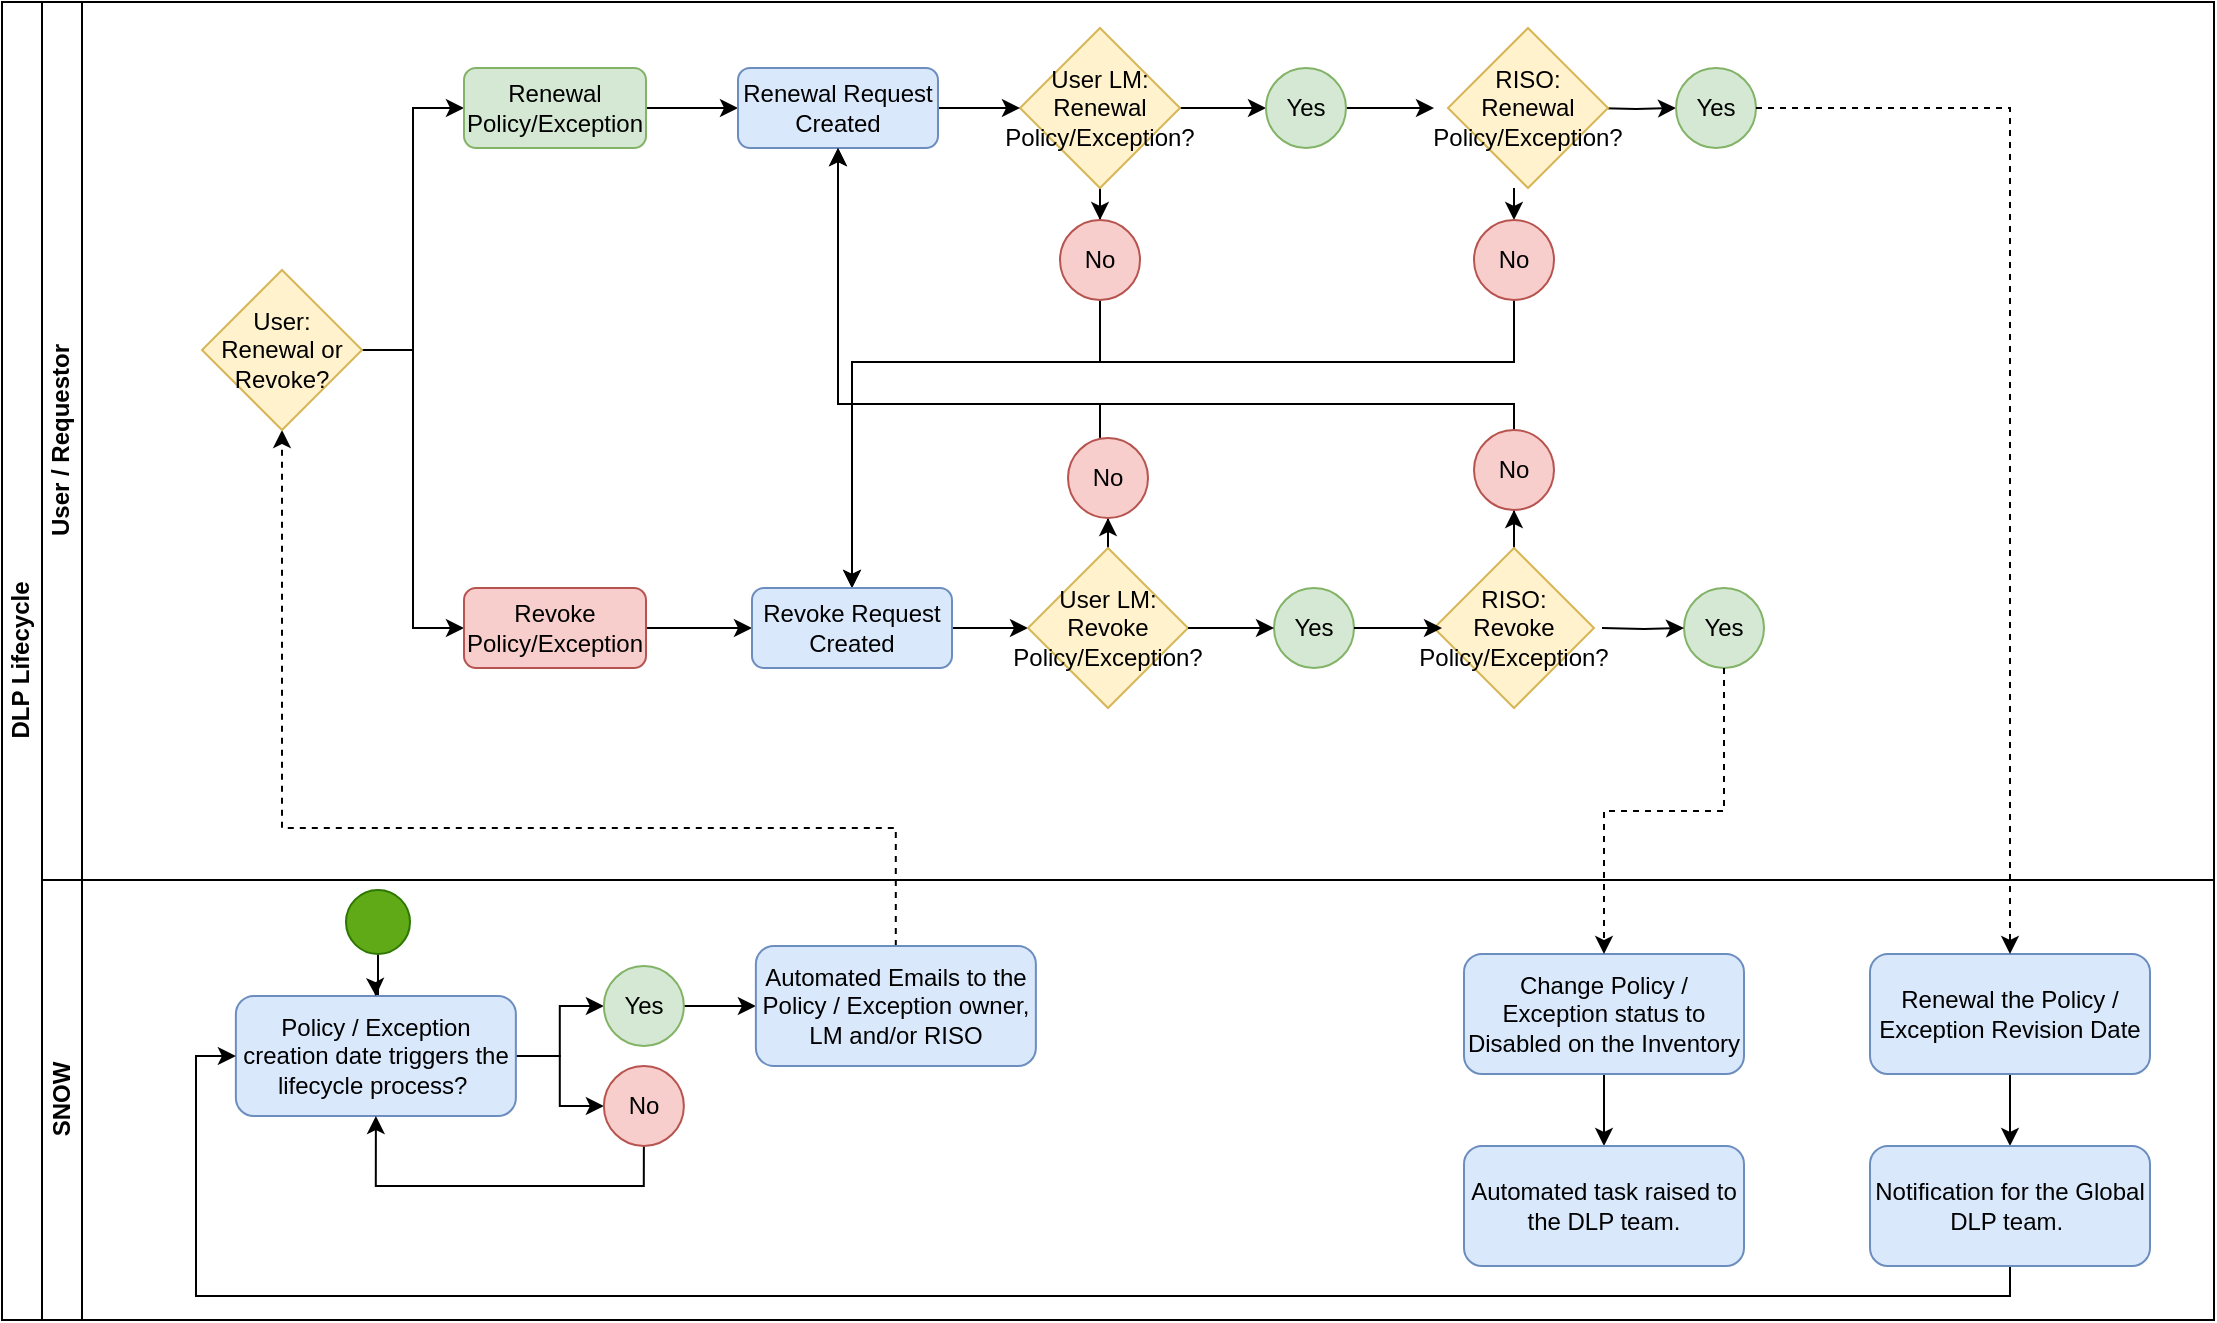 <mxfile version="14.4.9" type="github">
  <diagram id="prtHgNgQTEPvFCAcTncT" name="Page-1">
    <mxGraphModel dx="1240" dy="657" grid="0" gridSize="10" guides="1" tooltips="1" connect="1" arrows="1" fold="1" page="0" pageScale="1" pageWidth="827" pageHeight="1169" background="#ffffff" math="0" shadow="0">
      <root>
        <mxCell id="0" />
        <mxCell id="1" parent="0" />
        <mxCell id="dNxyNK7c78bLwvsdeMH5-19" value="DLP Lifecycle" style="swimlane;html=1;childLayout=stackLayout;resizeParent=1;resizeParentMax=0;horizontal=0;startSize=20;horizontalStack=0;" parent="1" vertex="1">
          <mxGeometry x="107" y="119" width="1106" height="659" as="geometry" />
        </mxCell>
        <mxCell id="C3P9gMJUHR_SiDvHQ9y6-13" style="edgeStyle=orthogonalEdgeStyle;rounded=0;orthogonalLoop=1;jettySize=auto;html=1;entryX=0.5;entryY=1;entryDx=0;entryDy=0;dashed=1;" parent="dNxyNK7c78bLwvsdeMH5-19" source="C3P9gMJUHR_SiDvHQ9y6-10" target="C3P9gMJUHR_SiDvHQ9y6-12" edge="1">
          <mxGeometry relative="1" as="geometry">
            <Array as="points">
              <mxPoint x="447" y="413" />
              <mxPoint x="140" y="413" />
            </Array>
          </mxGeometry>
        </mxCell>
        <mxCell id="dNxyNK7c78bLwvsdeMH5-20" value="User / Requestor" style="swimlane;html=1;startSize=20;horizontal=0;" parent="dNxyNK7c78bLwvsdeMH5-19" vertex="1">
          <mxGeometry x="20" width="1086" height="439" as="geometry" />
        </mxCell>
        <mxCell id="qJOnHF-9vZy9I7U5SdcD-5" style="edgeStyle=orthogonalEdgeStyle;rounded=0;orthogonalLoop=1;jettySize=auto;html=1;entryX=0;entryY=0.5;entryDx=0;entryDy=0;" edge="1" parent="dNxyNK7c78bLwvsdeMH5-20" source="C3P9gMJUHR_SiDvHQ9y6-12" target="qJOnHF-9vZy9I7U5SdcD-1">
          <mxGeometry relative="1" as="geometry" />
        </mxCell>
        <mxCell id="qJOnHF-9vZy9I7U5SdcD-6" style="edgeStyle=orthogonalEdgeStyle;rounded=0;orthogonalLoop=1;jettySize=auto;html=1;entryX=0;entryY=0.5;entryDx=0;entryDy=0;" edge="1" parent="dNxyNK7c78bLwvsdeMH5-20" source="C3P9gMJUHR_SiDvHQ9y6-12" target="qJOnHF-9vZy9I7U5SdcD-3">
          <mxGeometry relative="1" as="geometry" />
        </mxCell>
        <mxCell id="C3P9gMJUHR_SiDvHQ9y6-12" value="User:&lt;br&gt;Renewal or Revoke?" style="rhombus;whiteSpace=wrap;html=1;fillColor=#fff2cc;strokeColor=#d6b656;" parent="dNxyNK7c78bLwvsdeMH5-20" vertex="1">
          <mxGeometry x="80" y="134" width="80" height="80" as="geometry" />
        </mxCell>
        <mxCell id="q47l3kpyKm3Iv4M2ELsL-10" style="edgeStyle=orthogonalEdgeStyle;rounded=0;orthogonalLoop=1;jettySize=auto;html=1;entryX=0;entryY=0.5;entryDx=0;entryDy=0;" parent="dNxyNK7c78bLwvsdeMH5-20" source="q47l3kpyKm3Iv4M2ELsL-6" target="q47l3kpyKm3Iv4M2ELsL-9" edge="1">
          <mxGeometry relative="1" as="geometry" />
        </mxCell>
        <mxCell id="OVxk2ZHWJLEvhyBlayd_-89" style="edgeStyle=orthogonalEdgeStyle;rounded=0;orthogonalLoop=1;jettySize=auto;html=1;entryX=0.5;entryY=0;entryDx=0;entryDy=0;" parent="dNxyNK7c78bLwvsdeMH5-20" source="q47l3kpyKm3Iv4M2ELsL-6" target="OVxk2ZHWJLEvhyBlayd_-88" edge="1">
          <mxGeometry relative="1" as="geometry" />
        </mxCell>
        <mxCell id="q47l3kpyKm3Iv4M2ELsL-6" value="User LM:&lt;br&gt;Renewal Policy/Exception?" style="rhombus;whiteSpace=wrap;html=1;fillColor=#fff2cc;strokeColor=#d6b656;" parent="dNxyNK7c78bLwvsdeMH5-20" vertex="1">
          <mxGeometry x="489" y="13" width="80" height="80" as="geometry" />
        </mxCell>
        <mxCell id="OVxk2ZHWJLEvhyBlayd_-34" style="edgeStyle=orthogonalEdgeStyle;rounded=0;orthogonalLoop=1;jettySize=auto;html=1;entryX=0;entryY=0.5;entryDx=0;entryDy=0;" parent="dNxyNK7c78bLwvsdeMH5-20" source="q47l3kpyKm3Iv4M2ELsL-9" edge="1">
          <mxGeometry relative="1" as="geometry">
            <mxPoint x="696" y="53" as="targetPoint" />
          </mxGeometry>
        </mxCell>
        <mxCell id="q47l3kpyKm3Iv4M2ELsL-9" value="Yes" style="ellipse;whiteSpace=wrap;html=1;aspect=fixed;fillColor=#d5e8d4;strokeColor=#82b366;" parent="dNxyNK7c78bLwvsdeMH5-20" vertex="1">
          <mxGeometry x="612" y="33" width="40" height="40" as="geometry" />
        </mxCell>
        <mxCell id="OVxk2ZHWJLEvhyBlayd_-36" style="edgeStyle=orthogonalEdgeStyle;rounded=0;orthogonalLoop=1;jettySize=auto;html=1;entryX=0;entryY=0.5;entryDx=0;entryDy=0;" parent="dNxyNK7c78bLwvsdeMH5-20" target="OVxk2ZHWJLEvhyBlayd_-35" edge="1">
          <mxGeometry relative="1" as="geometry">
            <mxPoint x="776" y="53" as="sourcePoint" />
          </mxGeometry>
        </mxCell>
        <mxCell id="OVxk2ZHWJLEvhyBlayd_-90" style="edgeStyle=orthogonalEdgeStyle;rounded=0;orthogonalLoop=1;jettySize=auto;html=1;entryX=0.5;entryY=0;entryDx=0;entryDy=0;" parent="dNxyNK7c78bLwvsdeMH5-20" target="OVxk2ZHWJLEvhyBlayd_-63" edge="1">
          <mxGeometry relative="1" as="geometry">
            <mxPoint x="736" y="93" as="sourcePoint" />
          </mxGeometry>
        </mxCell>
        <mxCell id="OVxk2ZHWJLEvhyBlayd_-33" value="RISO:&lt;br&gt;Renewal Policy/Exception?" style="rhombus;whiteSpace=wrap;html=1;fillColor=#fff2cc;strokeColor=#d6b656;" parent="dNxyNK7c78bLwvsdeMH5-20" vertex="1">
          <mxGeometry x="703" y="13" width="80" height="80" as="geometry" />
        </mxCell>
        <mxCell id="OVxk2ZHWJLEvhyBlayd_-35" value="Yes" style="ellipse;whiteSpace=wrap;html=1;aspect=fixed;fillColor=#d5e8d4;strokeColor=#82b366;" parent="dNxyNK7c78bLwvsdeMH5-20" vertex="1">
          <mxGeometry x="817" y="33" width="40" height="40" as="geometry" />
        </mxCell>
        <mxCell id="qJOnHF-9vZy9I7U5SdcD-35" style="edgeStyle=orthogonalEdgeStyle;rounded=0;orthogonalLoop=1;jettySize=auto;html=1;entryX=0.5;entryY=0;entryDx=0;entryDy=0;" edge="1" parent="dNxyNK7c78bLwvsdeMH5-20" source="OVxk2ZHWJLEvhyBlayd_-63" target="qJOnHF-9vZy9I7U5SdcD-12">
          <mxGeometry relative="1" as="geometry">
            <Array as="points">
              <mxPoint x="736" y="180" />
              <mxPoint x="405" y="180" />
            </Array>
          </mxGeometry>
        </mxCell>
        <mxCell id="OVxk2ZHWJLEvhyBlayd_-63" value="No" style="ellipse;whiteSpace=wrap;html=1;aspect=fixed;fillColor=#f8cecc;strokeColor=#b85450;" parent="dNxyNK7c78bLwvsdeMH5-20" vertex="1">
          <mxGeometry x="716" y="109" width="40" height="40" as="geometry" />
        </mxCell>
        <mxCell id="qJOnHF-9vZy9I7U5SdcD-34" style="edgeStyle=orthogonalEdgeStyle;rounded=0;orthogonalLoop=1;jettySize=auto;html=1;entryX=0.5;entryY=0;entryDx=0;entryDy=0;" edge="1" parent="dNxyNK7c78bLwvsdeMH5-20" source="OVxk2ZHWJLEvhyBlayd_-88" target="qJOnHF-9vZy9I7U5SdcD-12">
          <mxGeometry relative="1" as="geometry">
            <Array as="points">
              <mxPoint x="529" y="180" />
              <mxPoint x="405" y="180" />
              <mxPoint x="405" y="293" />
            </Array>
          </mxGeometry>
        </mxCell>
        <mxCell id="OVxk2ZHWJLEvhyBlayd_-88" value="No" style="ellipse;whiteSpace=wrap;html=1;aspect=fixed;fillColor=#f8cecc;strokeColor=#b85450;" parent="dNxyNK7c78bLwvsdeMH5-20" vertex="1">
          <mxGeometry x="509" y="109" width="40" height="40" as="geometry" />
        </mxCell>
        <mxCell id="qJOnHF-9vZy9I7U5SdcD-8" style="edgeStyle=orthogonalEdgeStyle;rounded=0;orthogonalLoop=1;jettySize=auto;html=1;entryX=0;entryY=0.5;entryDx=0;entryDy=0;" edge="1" parent="dNxyNK7c78bLwvsdeMH5-20" source="qJOnHF-9vZy9I7U5SdcD-1" target="qJOnHF-9vZy9I7U5SdcD-7">
          <mxGeometry relative="1" as="geometry" />
        </mxCell>
        <mxCell id="qJOnHF-9vZy9I7U5SdcD-1" value="Renewal Policy/Exception" style="rounded=1;whiteSpace=wrap;html=1;fillColor=#d5e8d4;strokeColor=#82b366;" vertex="1" parent="dNxyNK7c78bLwvsdeMH5-20">
          <mxGeometry x="211" y="33" width="91" height="40" as="geometry" />
        </mxCell>
        <mxCell id="qJOnHF-9vZy9I7U5SdcD-14" style="edgeStyle=orthogonalEdgeStyle;rounded=0;orthogonalLoop=1;jettySize=auto;html=1;entryX=0;entryY=0.5;entryDx=0;entryDy=0;" edge="1" parent="dNxyNK7c78bLwvsdeMH5-20" source="qJOnHF-9vZy9I7U5SdcD-3" target="qJOnHF-9vZy9I7U5SdcD-12">
          <mxGeometry relative="1" as="geometry" />
        </mxCell>
        <mxCell id="qJOnHF-9vZy9I7U5SdcD-3" value="Revoke Policy/Exception" style="rounded=1;whiteSpace=wrap;html=1;fillColor=#f8cecc;strokeColor=#b85450;" vertex="1" parent="dNxyNK7c78bLwvsdeMH5-20">
          <mxGeometry x="211" y="293" width="91" height="40" as="geometry" />
        </mxCell>
        <mxCell id="qJOnHF-9vZy9I7U5SdcD-15" style="edgeStyle=orthogonalEdgeStyle;rounded=0;orthogonalLoop=1;jettySize=auto;html=1;" edge="1" parent="dNxyNK7c78bLwvsdeMH5-20" source="qJOnHF-9vZy9I7U5SdcD-7" target="q47l3kpyKm3Iv4M2ELsL-6">
          <mxGeometry relative="1" as="geometry" />
        </mxCell>
        <mxCell id="qJOnHF-9vZy9I7U5SdcD-7" value="Renewal Request Created" style="rounded=1;whiteSpace=wrap;html=1;fillColor=#dae8fc;strokeColor=#6c8ebf;" vertex="1" parent="dNxyNK7c78bLwvsdeMH5-20">
          <mxGeometry x="348" y="33" width="100" height="40" as="geometry" />
        </mxCell>
        <mxCell id="qJOnHF-9vZy9I7U5SdcD-29" style="edgeStyle=orthogonalEdgeStyle;rounded=0;orthogonalLoop=1;jettySize=auto;html=1;" edge="1" parent="dNxyNK7c78bLwvsdeMH5-20" source="qJOnHF-9vZy9I7U5SdcD-12" target="qJOnHF-9vZy9I7U5SdcD-20">
          <mxGeometry relative="1" as="geometry" />
        </mxCell>
        <mxCell id="qJOnHF-9vZy9I7U5SdcD-12" value="Revoke Request Created" style="rounded=1;whiteSpace=wrap;html=1;fillColor=#dae8fc;strokeColor=#6c8ebf;" vertex="1" parent="dNxyNK7c78bLwvsdeMH5-20">
          <mxGeometry x="355" y="293" width="100" height="40" as="geometry" />
        </mxCell>
        <mxCell id="qJOnHF-9vZy9I7U5SdcD-30" style="edgeStyle=orthogonalEdgeStyle;rounded=0;orthogonalLoop=1;jettySize=auto;html=1;entryX=0.5;entryY=1;entryDx=0;entryDy=0;" edge="1" parent="dNxyNK7c78bLwvsdeMH5-20" source="qJOnHF-9vZy9I7U5SdcD-20" target="qJOnHF-9vZy9I7U5SdcD-28">
          <mxGeometry relative="1" as="geometry" />
        </mxCell>
        <mxCell id="qJOnHF-9vZy9I7U5SdcD-20" value="User LM:&lt;br&gt;Revoke Policy/Exception?" style="rhombus;whiteSpace=wrap;html=1;fillColor=#fff2cc;strokeColor=#d6b656;" vertex="1" parent="dNxyNK7c78bLwvsdeMH5-20">
          <mxGeometry x="493" y="273" width="80" height="80" as="geometry" />
        </mxCell>
        <mxCell id="qJOnHF-9vZy9I7U5SdcD-22" value="Yes" style="ellipse;whiteSpace=wrap;html=1;aspect=fixed;fillColor=#d5e8d4;strokeColor=#82b366;" vertex="1" parent="dNxyNK7c78bLwvsdeMH5-20">
          <mxGeometry x="616" y="293" width="40" height="40" as="geometry" />
        </mxCell>
        <mxCell id="qJOnHF-9vZy9I7U5SdcD-18" style="edgeStyle=orthogonalEdgeStyle;rounded=0;orthogonalLoop=1;jettySize=auto;html=1;entryX=0;entryY=0.5;entryDx=0;entryDy=0;" edge="1" parent="dNxyNK7c78bLwvsdeMH5-20" source="qJOnHF-9vZy9I7U5SdcD-20" target="qJOnHF-9vZy9I7U5SdcD-22">
          <mxGeometry relative="1" as="geometry" />
        </mxCell>
        <mxCell id="qJOnHF-9vZy9I7U5SdcD-31" style="edgeStyle=orthogonalEdgeStyle;rounded=0;orthogonalLoop=1;jettySize=auto;html=1;entryX=0.5;entryY=1;entryDx=0;entryDy=0;" edge="1" parent="dNxyNK7c78bLwvsdeMH5-20" source="qJOnHF-9vZy9I7U5SdcD-25" target="qJOnHF-9vZy9I7U5SdcD-27">
          <mxGeometry relative="1" as="geometry" />
        </mxCell>
        <mxCell id="qJOnHF-9vZy9I7U5SdcD-25" value="RISO:&lt;br&gt;Revoke Policy/Exception?" style="rhombus;whiteSpace=wrap;html=1;fillColor=#fff2cc;strokeColor=#d6b656;" vertex="1" parent="dNxyNK7c78bLwvsdeMH5-20">
          <mxGeometry x="696" y="273" width="80" height="80" as="geometry" />
        </mxCell>
        <mxCell id="qJOnHF-9vZy9I7U5SdcD-21" style="edgeStyle=orthogonalEdgeStyle;rounded=0;orthogonalLoop=1;jettySize=auto;html=1;entryX=0;entryY=0.5;entryDx=0;entryDy=0;" edge="1" parent="dNxyNK7c78bLwvsdeMH5-20" source="qJOnHF-9vZy9I7U5SdcD-22">
          <mxGeometry relative="1" as="geometry">
            <mxPoint x="700" y="313" as="targetPoint" />
          </mxGeometry>
        </mxCell>
        <mxCell id="qJOnHF-9vZy9I7U5SdcD-26" value="Yes" style="ellipse;whiteSpace=wrap;html=1;aspect=fixed;fillColor=#d5e8d4;strokeColor=#82b366;" vertex="1" parent="dNxyNK7c78bLwvsdeMH5-20">
          <mxGeometry x="821" y="293" width="40" height="40" as="geometry" />
        </mxCell>
        <mxCell id="qJOnHF-9vZy9I7U5SdcD-23" style="edgeStyle=orthogonalEdgeStyle;rounded=0;orthogonalLoop=1;jettySize=auto;html=1;entryX=0;entryY=0.5;entryDx=0;entryDy=0;" edge="1" parent="dNxyNK7c78bLwvsdeMH5-20" target="qJOnHF-9vZy9I7U5SdcD-26">
          <mxGeometry relative="1" as="geometry">
            <mxPoint x="780" y="313" as="sourcePoint" />
          </mxGeometry>
        </mxCell>
        <mxCell id="qJOnHF-9vZy9I7U5SdcD-33" style="edgeStyle=orthogonalEdgeStyle;rounded=0;orthogonalLoop=1;jettySize=auto;html=1;entryX=0.5;entryY=1;entryDx=0;entryDy=0;" edge="1" parent="dNxyNK7c78bLwvsdeMH5-20" source="qJOnHF-9vZy9I7U5SdcD-27" target="qJOnHF-9vZy9I7U5SdcD-7">
          <mxGeometry relative="1" as="geometry">
            <Array as="points">
              <mxPoint x="736" y="201" />
              <mxPoint x="398" y="201" />
            </Array>
          </mxGeometry>
        </mxCell>
        <mxCell id="qJOnHF-9vZy9I7U5SdcD-27" value="No" style="ellipse;whiteSpace=wrap;html=1;aspect=fixed;fillColor=#f8cecc;strokeColor=#b85450;" vertex="1" parent="dNxyNK7c78bLwvsdeMH5-20">
          <mxGeometry x="716" y="214" width="40" height="40" as="geometry" />
        </mxCell>
        <mxCell id="qJOnHF-9vZy9I7U5SdcD-32" style="edgeStyle=orthogonalEdgeStyle;rounded=0;orthogonalLoop=1;jettySize=auto;html=1;" edge="1" parent="dNxyNK7c78bLwvsdeMH5-20" source="qJOnHF-9vZy9I7U5SdcD-28" target="qJOnHF-9vZy9I7U5SdcD-7">
          <mxGeometry relative="1" as="geometry">
            <Array as="points">
              <mxPoint x="529" y="201" />
              <mxPoint x="398" y="201" />
            </Array>
          </mxGeometry>
        </mxCell>
        <mxCell id="qJOnHF-9vZy9I7U5SdcD-28" value="No" style="ellipse;whiteSpace=wrap;html=1;aspect=fixed;fillColor=#f8cecc;strokeColor=#b85450;" vertex="1" parent="dNxyNK7c78bLwvsdeMH5-20">
          <mxGeometry x="513" y="218" width="40" height="40" as="geometry" />
        </mxCell>
        <mxCell id="dNxyNK7c78bLwvsdeMH5-21" value="SNOW" style="swimlane;html=1;startSize=20;horizontal=0;" parent="dNxyNK7c78bLwvsdeMH5-19" vertex="1">
          <mxGeometry x="20" y="439" width="1086" height="220" as="geometry" />
        </mxCell>
        <mxCell id="C3P9gMJUHR_SiDvHQ9y6-7" style="edgeStyle=orthogonalEdgeStyle;rounded=0;orthogonalLoop=1;jettySize=auto;html=1;entryX=0;entryY=0.5;entryDx=0;entryDy=0;" parent="dNxyNK7c78bLwvsdeMH5-21" source="C3P9gMJUHR_SiDvHQ9y6-2" target="C3P9gMJUHR_SiDvHQ9y6-3" edge="1">
          <mxGeometry relative="1" as="geometry" />
        </mxCell>
        <mxCell id="C3P9gMJUHR_SiDvHQ9y6-8" style="edgeStyle=orthogonalEdgeStyle;rounded=0;orthogonalLoop=1;jettySize=auto;html=1;entryX=0;entryY=0.5;entryDx=0;entryDy=0;" parent="dNxyNK7c78bLwvsdeMH5-21" source="C3P9gMJUHR_SiDvHQ9y6-2" target="C3P9gMJUHR_SiDvHQ9y6-6" edge="1">
          <mxGeometry relative="1" as="geometry" />
        </mxCell>
        <mxCell id="C3P9gMJUHR_SiDvHQ9y6-2" value="Policy / Exception creation date triggers the lifecycle process?&amp;nbsp;" style="rounded=1;whiteSpace=wrap;html=1;fillColor=#dae8fc;strokeColor=#6c8ebf;" parent="dNxyNK7c78bLwvsdeMH5-21" vertex="1">
          <mxGeometry x="96.94" y="58" width="140" height="60" as="geometry" />
        </mxCell>
        <mxCell id="C3P9gMJUHR_SiDvHQ9y6-11" style="edgeStyle=orthogonalEdgeStyle;rounded=0;orthogonalLoop=1;jettySize=auto;html=1;entryX=0;entryY=0.5;entryDx=0;entryDy=0;" parent="dNxyNK7c78bLwvsdeMH5-21" source="C3P9gMJUHR_SiDvHQ9y6-3" target="C3P9gMJUHR_SiDvHQ9y6-10" edge="1">
          <mxGeometry relative="1" as="geometry" />
        </mxCell>
        <mxCell id="C3P9gMJUHR_SiDvHQ9y6-3" value="Yes" style="ellipse;whiteSpace=wrap;html=1;aspect=fixed;fillColor=#d5e8d4;strokeColor=#82b366;" parent="dNxyNK7c78bLwvsdeMH5-21" vertex="1">
          <mxGeometry x="280.94" y="43" width="40" height="40" as="geometry" />
        </mxCell>
        <mxCell id="C3P9gMJUHR_SiDvHQ9y6-9" style="edgeStyle=orthogonalEdgeStyle;rounded=0;orthogonalLoop=1;jettySize=auto;html=1;entryX=0.5;entryY=1;entryDx=0;entryDy=0;" parent="dNxyNK7c78bLwvsdeMH5-21" source="C3P9gMJUHR_SiDvHQ9y6-6" target="C3P9gMJUHR_SiDvHQ9y6-2" edge="1">
          <mxGeometry relative="1" as="geometry">
            <Array as="points">
              <mxPoint x="300.94" y="153" />
              <mxPoint x="166.94" y="153" />
            </Array>
          </mxGeometry>
        </mxCell>
        <mxCell id="C3P9gMJUHR_SiDvHQ9y6-6" value="No" style="ellipse;whiteSpace=wrap;html=1;aspect=fixed;fillColor=#f8cecc;strokeColor=#b85450;" parent="dNxyNK7c78bLwvsdeMH5-21" vertex="1">
          <mxGeometry x="280.94" y="93" width="40" height="40" as="geometry" />
        </mxCell>
        <mxCell id="C3P9gMJUHR_SiDvHQ9y6-10" value="Automated Emails to the Policy / Exception owner, LM and/or RISO" style="rounded=1;whiteSpace=wrap;html=1;fillColor=#dae8fc;strokeColor=#6c8ebf;" parent="dNxyNK7c78bLwvsdeMH5-21" vertex="1">
          <mxGeometry x="356.94" y="33" width="140" height="60" as="geometry" />
        </mxCell>
        <mxCell id="qJOnHF-9vZy9I7U5SdcD-40" style="edgeStyle=orthogonalEdgeStyle;rounded=0;orthogonalLoop=1;jettySize=auto;html=1;entryX=0.5;entryY=0;entryDx=0;entryDy=0;" edge="1" parent="dNxyNK7c78bLwvsdeMH5-21" source="C3P9gMJUHR_SiDvHQ9y6-18" target="qJOnHF-9vZy9I7U5SdcD-39">
          <mxGeometry relative="1" as="geometry" />
        </mxCell>
        <mxCell id="C3P9gMJUHR_SiDvHQ9y6-18" value="Renewal the Policy / Exception Revision Date" style="rounded=1;whiteSpace=wrap;html=1;fillColor=#dae8fc;strokeColor=#6c8ebf;" parent="dNxyNK7c78bLwvsdeMH5-21" vertex="1">
          <mxGeometry x="914" y="37" width="140" height="60" as="geometry" />
        </mxCell>
        <mxCell id="qJOnHF-9vZy9I7U5SdcD-45" style="edgeStyle=orthogonalEdgeStyle;rounded=0;orthogonalLoop=1;jettySize=auto;html=1;" edge="1" parent="dNxyNK7c78bLwvsdeMH5-21" source="C3P9gMJUHR_SiDvHQ9y6-21" target="OVxk2ZHWJLEvhyBlayd_-60">
          <mxGeometry relative="1" as="geometry" />
        </mxCell>
        <mxCell id="C3P9gMJUHR_SiDvHQ9y6-21" value="Change Policy / Exception status to Disabled on the Inventory" style="rounded=1;whiteSpace=wrap;html=1;fillColor=#dae8fc;strokeColor=#6c8ebf;" parent="dNxyNK7c78bLwvsdeMH5-21" vertex="1">
          <mxGeometry x="711" y="37" width="140" height="60" as="geometry" />
        </mxCell>
        <mxCell id="q47l3kpyKm3Iv4M2ELsL-2" style="edgeStyle=orthogonalEdgeStyle;rounded=0;orthogonalLoop=1;jettySize=auto;html=1;entryX=0.5;entryY=0;entryDx=0;entryDy=0;" parent="dNxyNK7c78bLwvsdeMH5-21" source="q47l3kpyKm3Iv4M2ELsL-1" target="C3P9gMJUHR_SiDvHQ9y6-2" edge="1">
          <mxGeometry relative="1" as="geometry" />
        </mxCell>
        <mxCell id="q47l3kpyKm3Iv4M2ELsL-1" value="" style="ellipse;whiteSpace=wrap;html=1;aspect=fixed;fillColor=#60a917;strokeColor=#2D7600;fontColor=#ffffff;" parent="dNxyNK7c78bLwvsdeMH5-21" vertex="1">
          <mxGeometry x="152" y="5" width="32" height="32" as="geometry" />
        </mxCell>
        <mxCell id="OVxk2ZHWJLEvhyBlayd_-60" value="Automated task raised to the DLP team." style="rounded=1;whiteSpace=wrap;html=1;fillColor=#dae8fc;strokeColor=#6c8ebf;" parent="dNxyNK7c78bLwvsdeMH5-21" vertex="1">
          <mxGeometry x="711" y="133" width="140" height="60" as="geometry" />
        </mxCell>
        <mxCell id="qJOnHF-9vZy9I7U5SdcD-41" style="edgeStyle=orthogonalEdgeStyle;rounded=0;orthogonalLoop=1;jettySize=auto;html=1;entryX=0;entryY=0.5;entryDx=0;entryDy=0;" edge="1" parent="dNxyNK7c78bLwvsdeMH5-21" source="qJOnHF-9vZy9I7U5SdcD-39" target="C3P9gMJUHR_SiDvHQ9y6-2">
          <mxGeometry relative="1" as="geometry">
            <Array as="points">
              <mxPoint x="984" y="208" />
              <mxPoint x="77" y="208" />
              <mxPoint x="77" y="88" />
            </Array>
          </mxGeometry>
        </mxCell>
        <mxCell id="qJOnHF-9vZy9I7U5SdcD-39" value="Notification for the Global DLP team.&amp;nbsp;" style="rounded=1;whiteSpace=wrap;html=1;fillColor=#dae8fc;strokeColor=#6c8ebf;" vertex="1" parent="dNxyNK7c78bLwvsdeMH5-21">
          <mxGeometry x="914" y="133" width="140" height="60" as="geometry" />
        </mxCell>
        <mxCell id="qJOnHF-9vZy9I7U5SdcD-38" style="edgeStyle=orthogonalEdgeStyle;rounded=0;orthogonalLoop=1;jettySize=auto;html=1;entryX=0.5;entryY=0;entryDx=0;entryDy=0;dashed=1;" edge="1" parent="dNxyNK7c78bLwvsdeMH5-19" source="OVxk2ZHWJLEvhyBlayd_-35" target="C3P9gMJUHR_SiDvHQ9y6-18">
          <mxGeometry relative="1" as="geometry" />
        </mxCell>
        <mxCell id="qJOnHF-9vZy9I7U5SdcD-44" style="edgeStyle=orthogonalEdgeStyle;rounded=0;orthogonalLoop=1;jettySize=auto;html=1;entryX=0.5;entryY=0;entryDx=0;entryDy=0;dashed=1;" edge="1" parent="dNxyNK7c78bLwvsdeMH5-19" source="qJOnHF-9vZy9I7U5SdcD-26" target="C3P9gMJUHR_SiDvHQ9y6-21">
          <mxGeometry relative="1" as="geometry" />
        </mxCell>
      </root>
    </mxGraphModel>
  </diagram>
</mxfile>
